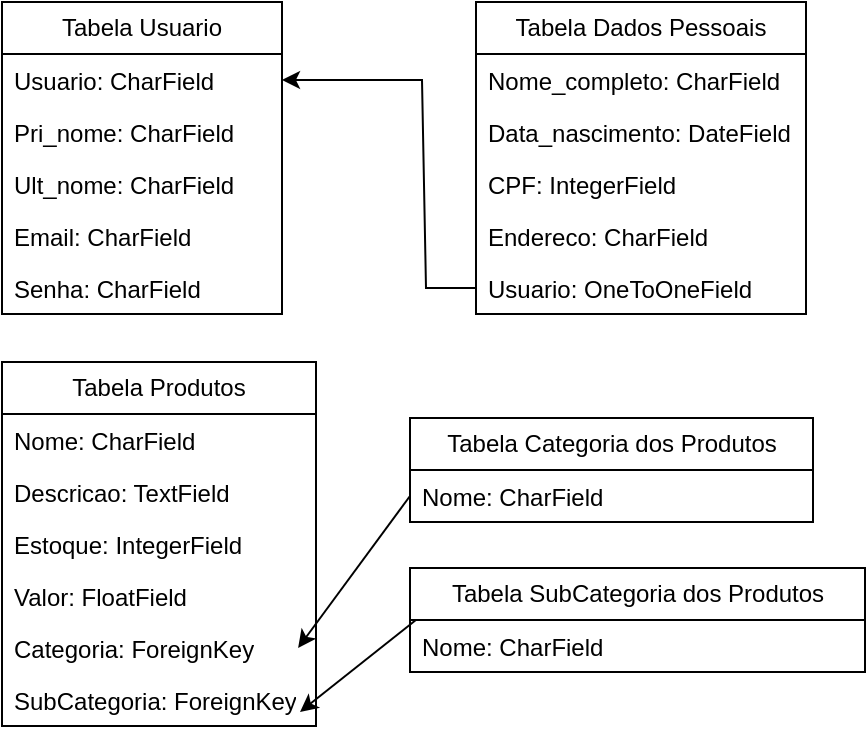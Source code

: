 <mxfile version="24.3.1" type="device">
  <diagram name="Página-1" id="xc_PnAHigPK8MTndTYY4">
    <mxGraphModel dx="1386" dy="785" grid="0" gridSize="10" guides="1" tooltips="1" connect="1" arrows="1" fold="1" page="1" pageScale="1" pageWidth="827" pageHeight="1169" math="0" shadow="0">
      <root>
        <mxCell id="0" />
        <mxCell id="1" parent="0" />
        <mxCell id="mXnPNC0psOUxUHvwLewx-1" value="Tabela Usuario" style="swimlane;fontStyle=0;childLayout=stackLayout;horizontal=1;startSize=26;fillColor=none;horizontalStack=0;resizeParent=1;resizeParentMax=0;resizeLast=0;collapsible=1;marginBottom=0;whiteSpace=wrap;html=1;" vertex="1" parent="1">
          <mxGeometry x="22" y="386" width="140" height="156" as="geometry">
            <mxRectangle x="22" y="386" width="115" height="26" as="alternateBounds" />
          </mxGeometry>
        </mxCell>
        <mxCell id="mXnPNC0psOUxUHvwLewx-2" value="Usuario: CharField" style="text;strokeColor=none;fillColor=none;align=left;verticalAlign=top;spacingLeft=4;spacingRight=4;overflow=hidden;rotatable=0;points=[[0,0.5],[1,0.5]];portConstraint=eastwest;whiteSpace=wrap;html=1;" vertex="1" parent="mXnPNC0psOUxUHvwLewx-1">
          <mxGeometry y="26" width="140" height="26" as="geometry" />
        </mxCell>
        <mxCell id="mXnPNC0psOUxUHvwLewx-3" value="Pri_nome: CharField" style="text;strokeColor=none;fillColor=none;align=left;verticalAlign=top;spacingLeft=4;spacingRight=4;overflow=hidden;rotatable=0;points=[[0,0.5],[1,0.5]];portConstraint=eastwest;whiteSpace=wrap;html=1;" vertex="1" parent="mXnPNC0psOUxUHvwLewx-1">
          <mxGeometry y="52" width="140" height="26" as="geometry" />
        </mxCell>
        <mxCell id="mXnPNC0psOUxUHvwLewx-4" value="Ult_nome: CharField" style="text;strokeColor=none;fillColor=none;align=left;verticalAlign=top;spacingLeft=4;spacingRight=4;overflow=hidden;rotatable=0;points=[[0,0.5],[1,0.5]];portConstraint=eastwest;whiteSpace=wrap;html=1;" vertex="1" parent="mXnPNC0psOUxUHvwLewx-1">
          <mxGeometry y="78" width="140" height="26" as="geometry" />
        </mxCell>
        <mxCell id="mXnPNC0psOUxUHvwLewx-5" value="Email: CharField" style="text;strokeColor=none;fillColor=none;align=left;verticalAlign=top;spacingLeft=4;spacingRight=4;overflow=hidden;rotatable=0;points=[[0,0.5],[1,0.5]];portConstraint=eastwest;whiteSpace=wrap;html=1;" vertex="1" parent="mXnPNC0psOUxUHvwLewx-1">
          <mxGeometry y="104" width="140" height="26" as="geometry" />
        </mxCell>
        <mxCell id="mXnPNC0psOUxUHvwLewx-6" value="Senha: CharField" style="text;strokeColor=none;fillColor=none;align=left;verticalAlign=top;spacingLeft=4;spacingRight=4;overflow=hidden;rotatable=0;points=[[0,0.5],[1,0.5]];portConstraint=eastwest;whiteSpace=wrap;html=1;" vertex="1" parent="mXnPNC0psOUxUHvwLewx-1">
          <mxGeometry y="130" width="140" height="26" as="geometry" />
        </mxCell>
        <mxCell id="mXnPNC0psOUxUHvwLewx-7" value="Tabela Dados Pessoais" style="swimlane;fontStyle=0;childLayout=stackLayout;horizontal=1;startSize=26;fillColor=none;horizontalStack=0;resizeParent=1;resizeParentMax=0;resizeLast=0;collapsible=1;marginBottom=0;whiteSpace=wrap;html=1;" vertex="1" parent="1">
          <mxGeometry x="259" y="386" width="165" height="156" as="geometry" />
        </mxCell>
        <mxCell id="mXnPNC0psOUxUHvwLewx-8" value="Nome_completo: CharField" style="text;strokeColor=none;fillColor=none;align=left;verticalAlign=top;spacingLeft=4;spacingRight=4;overflow=hidden;rotatable=0;points=[[0,0.5],[1,0.5]];portConstraint=eastwest;whiteSpace=wrap;html=1;" vertex="1" parent="mXnPNC0psOUxUHvwLewx-7">
          <mxGeometry y="26" width="165" height="26" as="geometry" />
        </mxCell>
        <mxCell id="mXnPNC0psOUxUHvwLewx-9" value="Data_nascimento: DateField" style="text;strokeColor=none;fillColor=none;align=left;verticalAlign=top;spacingLeft=4;spacingRight=4;overflow=hidden;rotatable=0;points=[[0,0.5],[1,0.5]];portConstraint=eastwest;whiteSpace=wrap;html=1;" vertex="1" parent="mXnPNC0psOUxUHvwLewx-7">
          <mxGeometry y="52" width="165" height="26" as="geometry" />
        </mxCell>
        <mxCell id="mXnPNC0psOUxUHvwLewx-10" value="CPF: IntegerField" style="text;strokeColor=none;fillColor=none;align=left;verticalAlign=top;spacingLeft=4;spacingRight=4;overflow=hidden;rotatable=0;points=[[0,0.5],[1,0.5]];portConstraint=eastwest;whiteSpace=wrap;html=1;" vertex="1" parent="mXnPNC0psOUxUHvwLewx-7">
          <mxGeometry y="78" width="165" height="26" as="geometry" />
        </mxCell>
        <mxCell id="mXnPNC0psOUxUHvwLewx-11" value="Endereco: CharField" style="text;strokeColor=none;fillColor=none;align=left;verticalAlign=top;spacingLeft=4;spacingRight=4;overflow=hidden;rotatable=0;points=[[0,0.5],[1,0.5]];portConstraint=eastwest;whiteSpace=wrap;html=1;" vertex="1" parent="mXnPNC0psOUxUHvwLewx-7">
          <mxGeometry y="104" width="165" height="26" as="geometry" />
        </mxCell>
        <mxCell id="mXnPNC0psOUxUHvwLewx-12" value="Usuario: OneToOneField" style="text;strokeColor=none;fillColor=none;align=left;verticalAlign=top;spacingLeft=4;spacingRight=4;overflow=hidden;rotatable=0;points=[[0,0.5],[1,0.5]];portConstraint=eastwest;whiteSpace=wrap;html=1;" vertex="1" parent="mXnPNC0psOUxUHvwLewx-7">
          <mxGeometry y="130" width="165" height="26" as="geometry" />
        </mxCell>
        <mxCell id="mXnPNC0psOUxUHvwLewx-13" value="Tabela Produtos" style="swimlane;fontStyle=0;childLayout=stackLayout;horizontal=1;startSize=26;fillColor=none;horizontalStack=0;resizeParent=1;resizeParentMax=0;resizeLast=0;collapsible=1;marginBottom=0;whiteSpace=wrap;html=1;" vertex="1" parent="1">
          <mxGeometry x="22" y="566" width="157" height="182" as="geometry" />
        </mxCell>
        <mxCell id="mXnPNC0psOUxUHvwLewx-14" value="Nome: CharField" style="text;strokeColor=none;fillColor=none;align=left;verticalAlign=top;spacingLeft=4;spacingRight=4;overflow=hidden;rotatable=0;points=[[0,0.5],[1,0.5]];portConstraint=eastwest;whiteSpace=wrap;html=1;" vertex="1" parent="mXnPNC0psOUxUHvwLewx-13">
          <mxGeometry y="26" width="157" height="26" as="geometry" />
        </mxCell>
        <mxCell id="mXnPNC0psOUxUHvwLewx-15" value="Descricao: TextField" style="text;strokeColor=none;fillColor=none;align=left;verticalAlign=top;spacingLeft=4;spacingRight=4;overflow=hidden;rotatable=0;points=[[0,0.5],[1,0.5]];portConstraint=eastwest;whiteSpace=wrap;html=1;" vertex="1" parent="mXnPNC0psOUxUHvwLewx-13">
          <mxGeometry y="52" width="157" height="26" as="geometry" />
        </mxCell>
        <mxCell id="mXnPNC0psOUxUHvwLewx-16" value="Estoque: IntegerField" style="text;strokeColor=none;fillColor=none;align=left;verticalAlign=top;spacingLeft=4;spacingRight=4;overflow=hidden;rotatable=0;points=[[0,0.5],[1,0.5]];portConstraint=eastwest;whiteSpace=wrap;html=1;" vertex="1" parent="mXnPNC0psOUxUHvwLewx-13">
          <mxGeometry y="78" width="157" height="26" as="geometry" />
        </mxCell>
        <mxCell id="mXnPNC0psOUxUHvwLewx-17" value="Valor: FloatField" style="text;strokeColor=none;fillColor=none;align=left;verticalAlign=top;spacingLeft=4;spacingRight=4;overflow=hidden;rotatable=0;points=[[0,0.5],[1,0.5]];portConstraint=eastwest;whiteSpace=wrap;html=1;" vertex="1" parent="mXnPNC0psOUxUHvwLewx-13">
          <mxGeometry y="104" width="157" height="26" as="geometry" />
        </mxCell>
        <mxCell id="mXnPNC0psOUxUHvwLewx-18" value="Categoria: ForeignKey" style="text;strokeColor=none;fillColor=none;align=left;verticalAlign=top;spacingLeft=4;spacingRight=4;overflow=hidden;rotatable=0;points=[[0,0.5],[1,0.5]];portConstraint=eastwest;whiteSpace=wrap;html=1;" vertex="1" parent="mXnPNC0psOUxUHvwLewx-13">
          <mxGeometry y="130" width="157" height="26" as="geometry" />
        </mxCell>
        <mxCell id="mXnPNC0psOUxUHvwLewx-23" value="SubCategoria: ForeignKey" style="text;strokeColor=none;fillColor=none;align=left;verticalAlign=top;spacingLeft=4;spacingRight=4;overflow=hidden;rotatable=0;points=[[0,0.5],[1,0.5]];portConstraint=eastwest;whiteSpace=wrap;html=1;" vertex="1" parent="mXnPNC0psOUxUHvwLewx-13">
          <mxGeometry y="156" width="157" height="26" as="geometry" />
        </mxCell>
        <mxCell id="mXnPNC0psOUxUHvwLewx-19" value="Tabela Categoria dos Produtos" style="swimlane;fontStyle=0;childLayout=stackLayout;horizontal=1;startSize=26;fillColor=none;horizontalStack=0;resizeParent=1;resizeParentMax=0;resizeLast=0;collapsible=1;marginBottom=0;whiteSpace=wrap;html=1;" vertex="1" parent="1">
          <mxGeometry x="226" y="594" width="201.5" height="52" as="geometry" />
        </mxCell>
        <mxCell id="mXnPNC0psOUxUHvwLewx-20" value="Nome: CharField" style="text;strokeColor=none;fillColor=none;align=left;verticalAlign=top;spacingLeft=4;spacingRight=4;overflow=hidden;rotatable=0;points=[[0,0.5],[1,0.5]];portConstraint=eastwest;whiteSpace=wrap;html=1;" vertex="1" parent="mXnPNC0psOUxUHvwLewx-19">
          <mxGeometry y="26" width="201.5" height="26" as="geometry" />
        </mxCell>
        <mxCell id="mXnPNC0psOUxUHvwLewx-24" value="Tabela SubCategoria dos Produtos" style="swimlane;fontStyle=0;childLayout=stackLayout;horizontal=1;startSize=26;fillColor=none;horizontalStack=0;resizeParent=1;resizeParentMax=0;resizeLast=0;collapsible=1;marginBottom=0;whiteSpace=wrap;html=1;" vertex="1" parent="1">
          <mxGeometry x="226" y="669" width="227.5" height="52" as="geometry" />
        </mxCell>
        <mxCell id="mXnPNC0psOUxUHvwLewx-25" value="Nome: CharField" style="text;strokeColor=none;fillColor=none;align=left;verticalAlign=top;spacingLeft=4;spacingRight=4;overflow=hidden;rotatable=0;points=[[0,0.5],[1,0.5]];portConstraint=eastwest;whiteSpace=wrap;html=1;" vertex="1" parent="mXnPNC0psOUxUHvwLewx-24">
          <mxGeometry y="26" width="227.5" height="26" as="geometry" />
        </mxCell>
        <mxCell id="mXnPNC0psOUxUHvwLewx-26" value="" style="endArrow=classic;html=1;rounded=0;exitX=0;exitY=0.5;exitDx=0;exitDy=0;entryX=1;entryY=0.5;entryDx=0;entryDy=0;" edge="1" parent="1" source="mXnPNC0psOUxUHvwLewx-12" target="mXnPNC0psOUxUHvwLewx-2">
          <mxGeometry width="50" height="50" relative="1" as="geometry">
            <mxPoint x="387" y="793" as="sourcePoint" />
            <mxPoint x="437" y="743" as="targetPoint" />
            <Array as="points">
              <mxPoint x="234" y="529" />
              <mxPoint x="232" y="425" />
            </Array>
          </mxGeometry>
        </mxCell>
        <mxCell id="mXnPNC0psOUxUHvwLewx-27" value="" style="endArrow=classic;html=1;rounded=0;exitX=0;exitY=0.5;exitDx=0;exitDy=0;entryX=0.943;entryY=0.5;entryDx=0;entryDy=0;entryPerimeter=0;" edge="1" parent="1" source="mXnPNC0psOUxUHvwLewx-20" target="mXnPNC0psOUxUHvwLewx-18">
          <mxGeometry width="50" height="50" relative="1" as="geometry">
            <mxPoint x="176" y="626" as="sourcePoint" />
            <mxPoint x="210" y="600" as="targetPoint" />
          </mxGeometry>
        </mxCell>
        <mxCell id="mXnPNC0psOUxUHvwLewx-28" value="" style="endArrow=classic;html=1;rounded=0;exitX=0.013;exitY=0;exitDx=0;exitDy=0;exitPerimeter=0;entryX=0.949;entryY=0.731;entryDx=0;entryDy=0;entryPerimeter=0;" edge="1" parent="1" source="mXnPNC0psOUxUHvwLewx-25" target="mXnPNC0psOUxUHvwLewx-23">
          <mxGeometry width="50" height="50" relative="1" as="geometry">
            <mxPoint x="181" y="762" as="sourcePoint" />
            <mxPoint x="193" y="744" as="targetPoint" />
          </mxGeometry>
        </mxCell>
      </root>
    </mxGraphModel>
  </diagram>
</mxfile>
